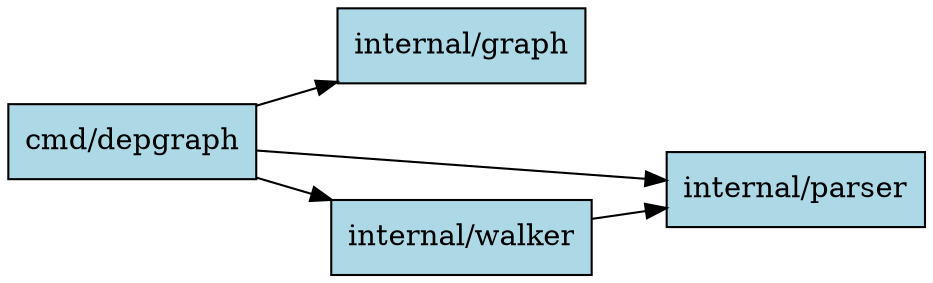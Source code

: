 digraph G {
    rankdir=LR;
    node [shape=box, style=filled, fillcolor=lightblue];
    "cmd/depgraph" -> "internal/graph";
    "cmd/depgraph" -> "internal/parser";
    "cmd/depgraph" -> "internal/walker";
    "internal/walker" -> "internal/parser";
}
